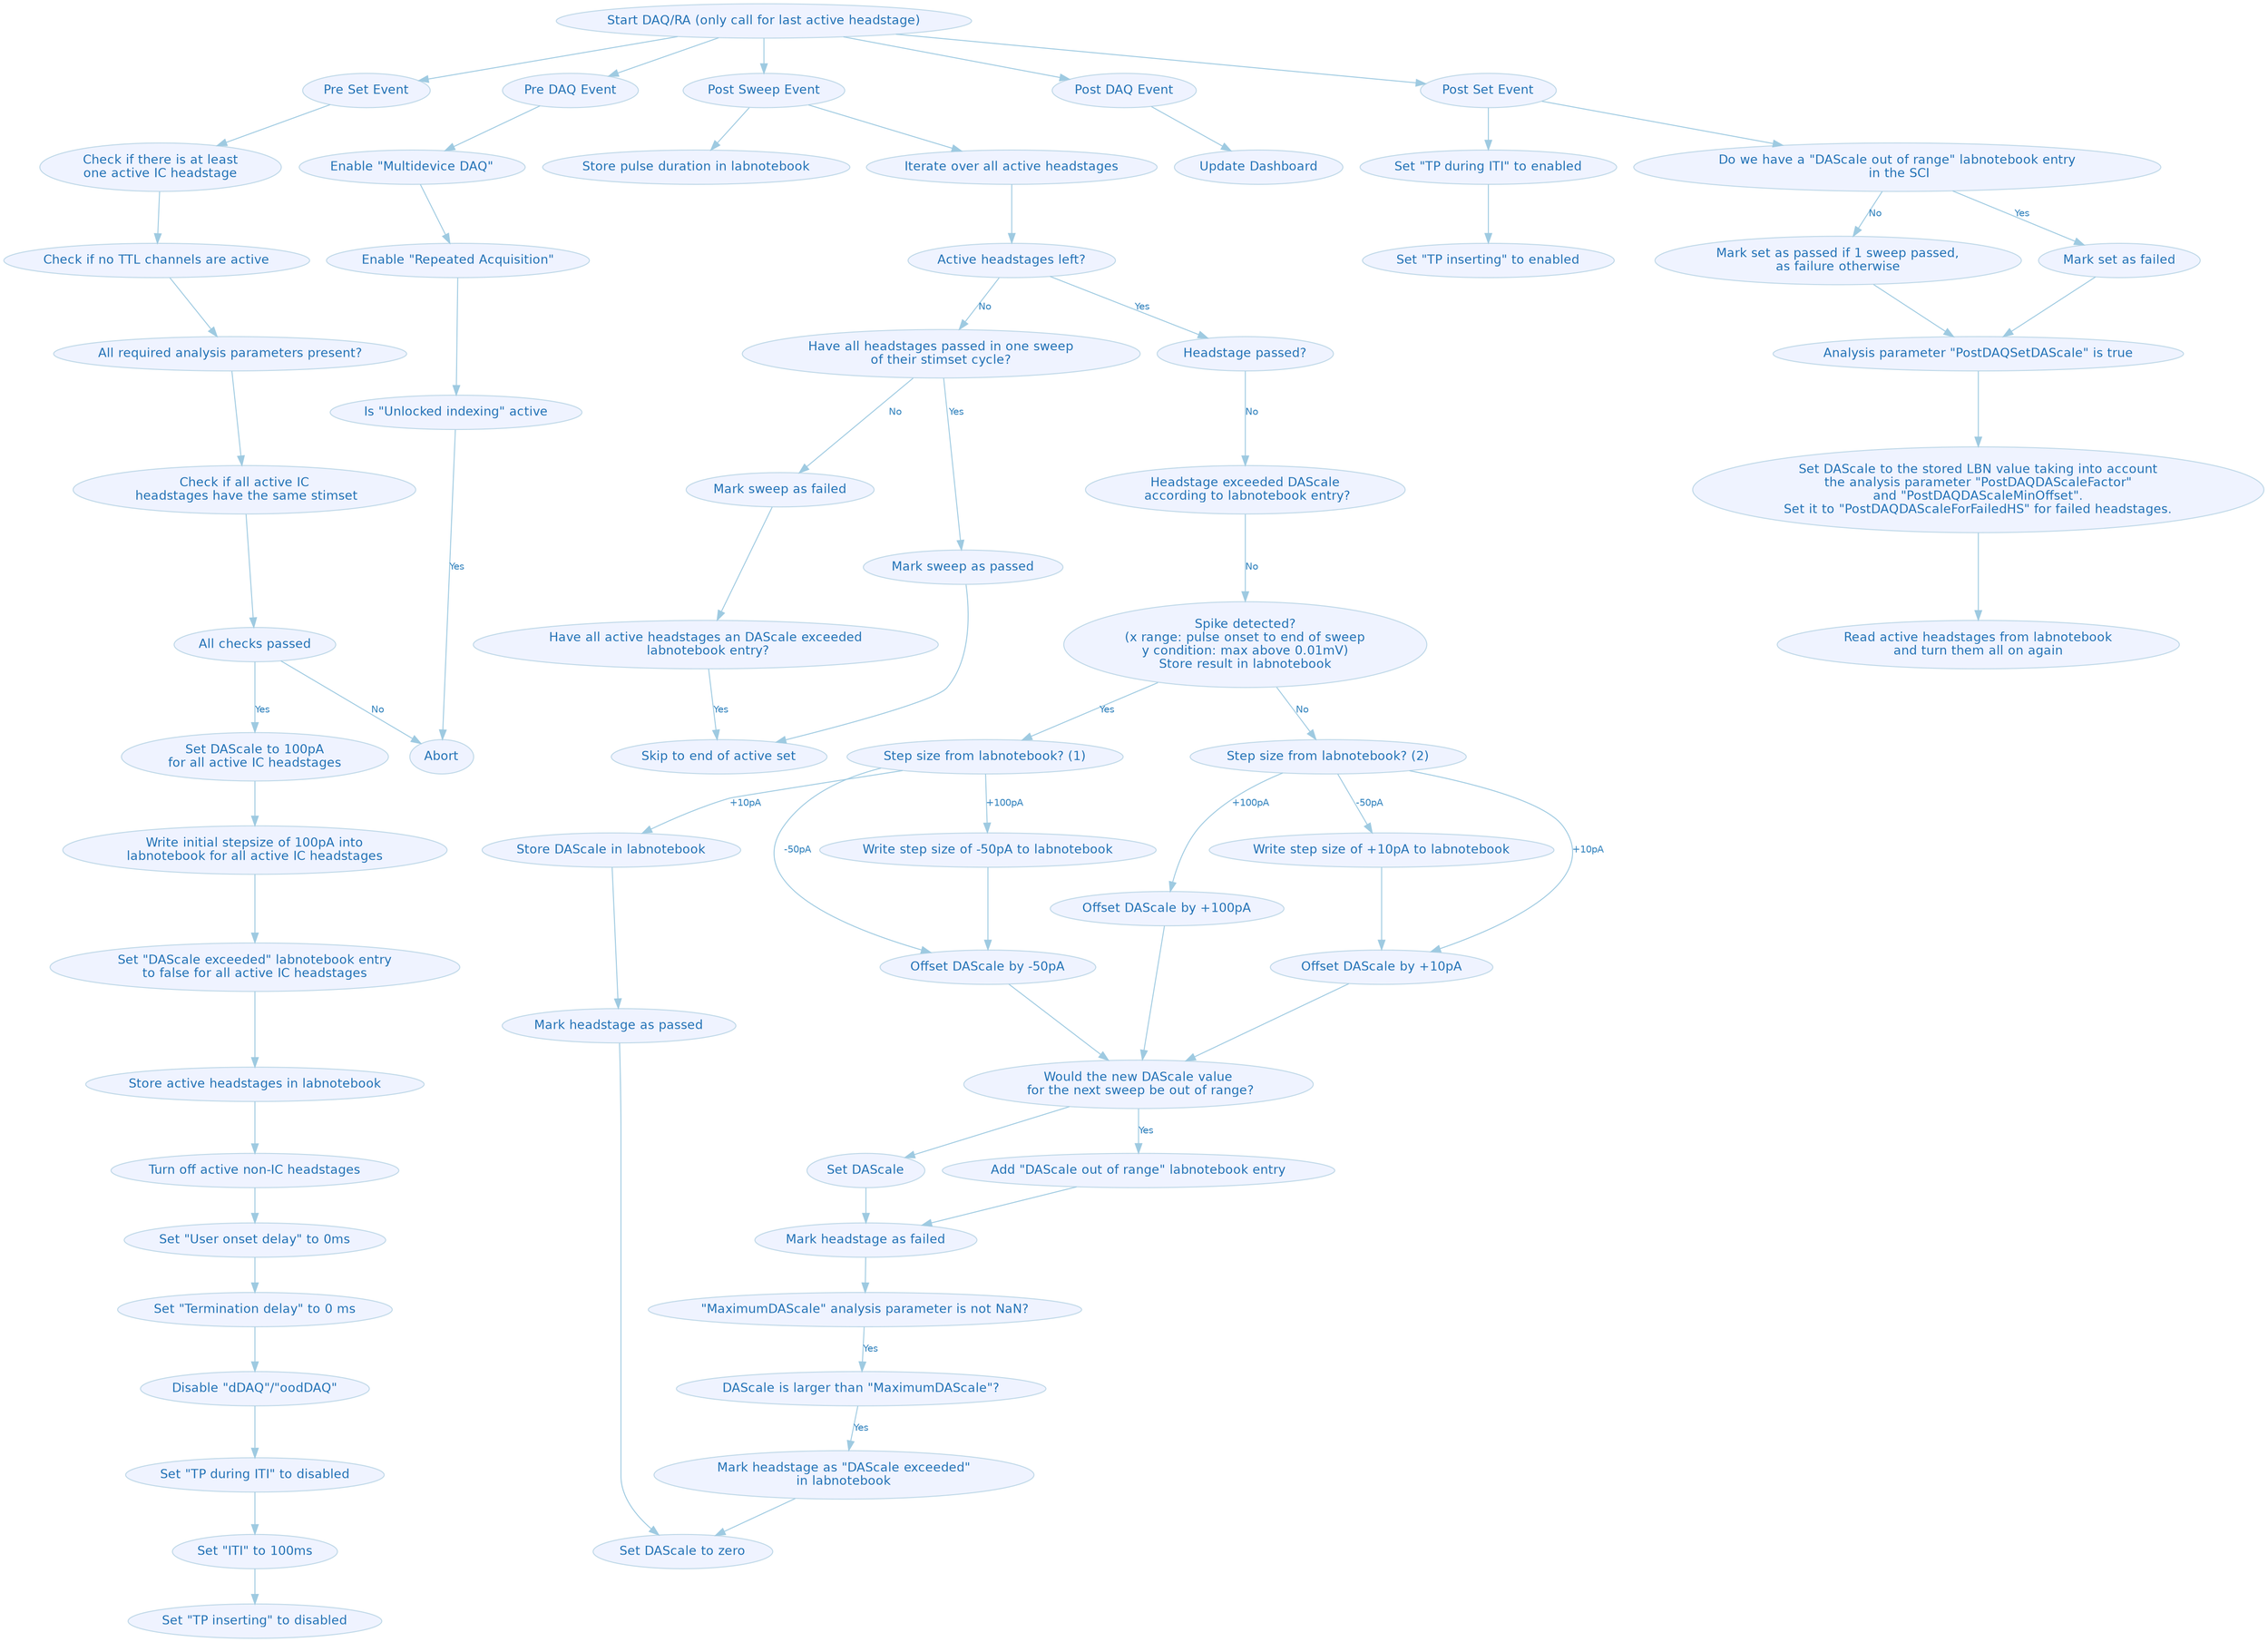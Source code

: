 digraph G {
	graph [center=true,
		color=white,
		compound=true,
		fontcolor=black,
		fontname=Helvetica,
		fontsize=14,
		penwidth=0.1,
		ratio="0,01"
	];
	node [color="#bdd7e7",
		fillcolor="#eff3ff",
		fontcolor="#2171b5",
		fontname=Helvetica,
		fontsize=13,
		label="\N",
		shape=ellipse,
		style=filled
	];
	edge [color="#9ecae1",
		fontcolor="#3182bd",
		fontname=Helvetica,
		fontsize=10,
		style=solid
	];
	"Prepare DAQ/Pre Set Event"	[label="Pre Set Event"];
	"Prepare DAQ/Pre Set Event" -> "Check if there is at least\none active IC headstage";
	"Check if there is at least\none active IC headstage" -> "Check if no TTL channels are active";
	"Check if no TTL channels are active" -> "All required analysis parameters present?";
	"All required analysis parameters present?" -> "Check if all active IC\n headstages have the same stimset";
	"Check if all active IC\n headstages have the same stimset" -> "All checks passed";
	"All checks passed" -> Abort	[label=No];
	"All checks passed" -> "Set DAScale to 100pA\nfor all active IC headstages"	[label=Yes];
	"Set DAScale to 100pA\nfor all active IC headstages" -> "Write initial stepsize of 100pA into\nlabnotebook for all active IC headstages";
	"Write initial stepsize of 100pA into\nlabnotebook for all active IC headstages" -> "Set \"DAScale exceeded\" labnotebook entry\nto false for all active IC headstages";
	"Set \"DAScale exceeded\" labnotebook entry\nto false for all active IC headstages" -> "Store active headstages in labnotebook";
	"Store active headstages in labnotebook" -> "Turn off active non-IC headstages";
	"Turn off active non-IC headstages" -> "Set \"User onset delay\" to 0ms";
	"Set \"User onset delay\" to 0ms" -> "Set \"Termination delay\" to 0 ms";
	"Set \"Termination delay\" to 0 ms" -> "Disable \"dDAQ\"/\"oodDAQ\"";
	"Start DAQ/RA (only call for last active headstage)" -> "Prepare DAQ/Pre Set Event";
	"Start DAQ/RA (only call for last active headstage)" -> "Post Sweep Event";
	"Start DAQ/RA (only call for last active headstage)" -> "Post DAQ Event";
	"Start DAQ/RA (only call for last active headstage)" -> "Post Set Event";
	n60	[label="Pre DAQ Event"];
	"Start DAQ/RA (only call for last active headstage)" -> n60;
	"Post Sweep Event" -> "Iterate over all active headstages";
	"Post Sweep Event" -> "Store pulse duration in labnotebook";
	"Post DAQ Event" -> "Update Dashboard";
	"Post Set Event" -> "Set \"TP during ITI\" to enabled";
	n59	[label="Do we have a \"DAScale out of range\" labnotebook entry\n in the SCI"];
	"Post Set Event" -> n59;
	n60 -> "Enable \"Multidevice DAQ\"";
	"Iterate over all active headstages" -> "Active headstages left?";
	"Set \"TP during ITI\" to enabled" -> "Set \"TP inserting\" to enabled";
	n59 -> "Mark set as passed if 1 sweep passed,\nas failure otherwise"	[label=No];
	n62	[label="Mark set as failed"];
	n59 -> n62	[label=Yes];
	"Enable \"Multidevice DAQ\"" -> "Enable \"Repeated Acquisition\"";
	"Active headstages left?" -> "Have all headstages passed in one sweep\nof their stimset cycle?"	[label=No];
	"Active headstages left?" -> "Headstage passed?"	[label=Yes];
	"Mark set as passed if 1 sweep passed,\nas failure otherwise" -> "Analysis parameter \"PostDAQSetDAScale\" is true";
	n62 -> "Analysis parameter \"PostDAQSetDAScale\" is true";
	n61	[label="Is \"Unlocked indexing\" active"];
	"Enable \"Repeated Acquisition\"" -> n61;
	"Have all headstages passed in one sweep\nof their stimset cycle?" -> "Mark sweep as failed"	[label=No];
	"Have all headstages passed in one sweep\nof their stimset cycle?" -> "Mark sweep as passed"	[label=Yes];
	"Headstage passed?" -> "Headstage exceeded DAScale\n according to labnotebook entry?"	[label=No];
	"Analysis parameter \"PostDAQSetDAScale\" is true" -> "Set DAScale to the stored LBN value taking into account\nthe analysis parameter \"PostDAQDAScaleFactor\"\nand \"PostDAQDAScaleMinOffset\"\
.\nSet it to \"PostDAQDAScaleForFailedHS\" for failed headstages.";
	"Set DAScale to the stored LBN value taking into account\nthe analysis parameter \"PostDAQDAScaleFactor\"\nand \"PostDAQDAScaleMinOffset\"\
.\nSet it to \"PostDAQDAScaleForFailedHS\" for failed headstages." -> "Read active headstages from labnotebook\nand turn them all on again";
	n61 -> Abort	[label=Yes];
	"Mark sweep as failed" -> "Have all active headstages an DAScale exceeded\n labnotebook entry?";
	"Mark sweep as passed" -> "Skip to end of active set";
	"Headstage exceeded DAScale\n according to labnotebook entry?" -> "Spike detected?\n(x range: pulse onset to end of sweep\ny condition: max above 0.01mV)\nStore result in labnotebook"	[label=No];
	"Have all active headstages an DAScale exceeded\n labnotebook entry?" -> "Skip to end of active set"	[label=Yes];
	"Spike detected?\n(x range: pulse onset to end of sweep\ny condition: max above 0.01mV)\nStore result in labnotebook" -> "Step size from labnotebook? (1)"	[label=Yes];
	"Spike detected?\n(x range: pulse onset to end of sweep\ny condition: max above 0.01mV)\nStore result in labnotebook" -> "Step size from labnotebook? (2)"	[label=No];
	"Step size from labnotebook? (1)" -> "Store DAScale in labnotebook"	[label="+10pA"];
	"Step size from labnotebook? (1)" -> "Offset DAScale by -50pA"	[label="-50pA"];
	"Step size from labnotebook? (1)" -> "Write step size of -50pA to labnotebook"	[label="+100pA"];
	"Step size from labnotebook? (2)" -> "Write step size of +10pA to labnotebook"	[label="-50pA"];
	"Step size from labnotebook? (2)" -> "Offset DAScale by +10pA"	[label="+10pA"];
	"Step size from labnotebook? (2)" -> "Offset DAScale by +100pA"	[label="+100pA"];
	"Store DAScale in labnotebook" -> "Mark headstage as passed";
	"Mark headstage as failed"	[label="Would the new DAScale value\n for the next sweep be out of range?"];
	"Offset DAScale by -50pA" -> "Mark headstage as failed";
	"Write step size of -50pA to labnotebook" -> "Offset DAScale by -50pA";
	"Write step size of +10pA to labnotebook" -> "Offset DAScale by +10pA";
	"Offset DAScale by +10pA" -> "Mark headstage as failed";
	"Offset DAScale by +100pA" -> "Mark headstage as failed";
	"Mark headstage as passed" -> "Set DAScale to zero";
	n64	[label="Add \"DAScale out of range\" labnotebook entry"];
	"Mark headstage as failed" -> n64	[label=Yes];
	n68	[label="Set DAScale"];
	"Mark headstage as failed" -> n68;
	n66	[label="Mark headstage as failed"];
	n64 -> n66;
	n68 -> n66;
	n66 -> "\"MaximumDAScale\" analysis parameter is not NaN?";
	"\"MaximumDAScale\" analysis parameter is not NaN?" -> "DAScale is larger than \"MaximumDAScale\"?"	[label=Yes];
	"DAScale is larger than \"MaximumDAScale\"?" -> "Mark headstage as \"DAScale exceeded\"\nin labnotebook"	[label=Yes];
	"Mark headstage as \"DAScale exceeded\"\nin labnotebook" -> "Set DAScale to zero";
	"Disable \"dDAQ\"/\"oodDAQ\"" -> "Set \"TP during ITI\" to disabled";
	"Set \"TP during ITI\" to disabled" -> "Set \"ITI\" to 100ms";
	"Set \"ITI\" to 100ms" -> "Set \"TP inserting\" to disabled";
}
